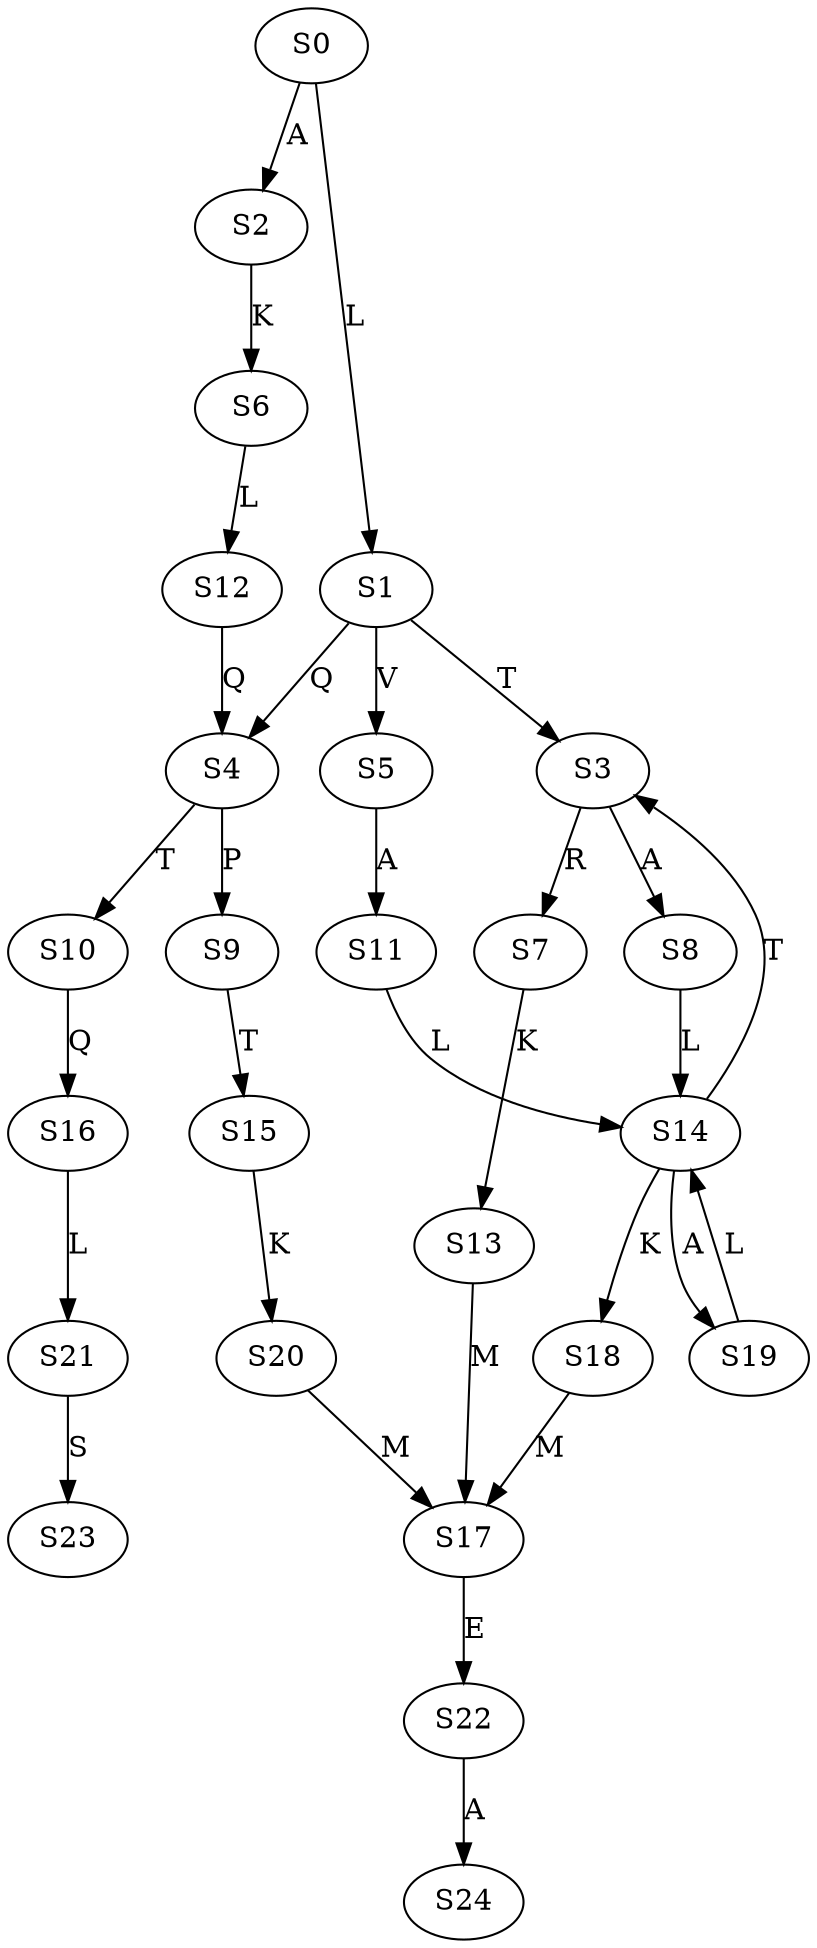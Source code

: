 strict digraph  {
	S0 -> S1 [ label = L ];
	S0 -> S2 [ label = A ];
	S1 -> S3 [ label = T ];
	S1 -> S4 [ label = Q ];
	S1 -> S5 [ label = V ];
	S2 -> S6 [ label = K ];
	S3 -> S7 [ label = R ];
	S3 -> S8 [ label = A ];
	S4 -> S9 [ label = P ];
	S4 -> S10 [ label = T ];
	S5 -> S11 [ label = A ];
	S6 -> S12 [ label = L ];
	S7 -> S13 [ label = K ];
	S8 -> S14 [ label = L ];
	S9 -> S15 [ label = T ];
	S10 -> S16 [ label = Q ];
	S11 -> S14 [ label = L ];
	S12 -> S4 [ label = Q ];
	S13 -> S17 [ label = M ];
	S14 -> S3 [ label = T ];
	S14 -> S18 [ label = K ];
	S14 -> S19 [ label = A ];
	S15 -> S20 [ label = K ];
	S16 -> S21 [ label = L ];
	S17 -> S22 [ label = E ];
	S18 -> S17 [ label = M ];
	S19 -> S14 [ label = L ];
	S20 -> S17 [ label = M ];
	S21 -> S23 [ label = S ];
	S22 -> S24 [ label = A ];
}
